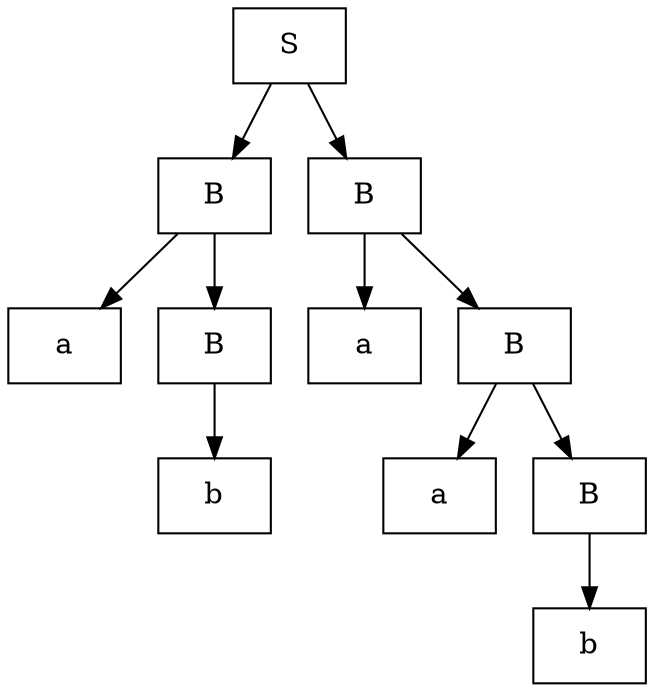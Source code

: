 digraph SyntaxTree {
	node [shape = box];
	1	[label = "S"];
	2	[label = "B"];
	3	[label = "B"];
	1	->	2;
	1	->	3;
	4	[label = "a"];
	5	[label = "B"];
	2	->	4;
	2	->	5;
	6	[label = "b"];
	5	->	6;
	7	[label = "a"];
	8	[label = "B"];
	3	->	7;
	3	->	8;
	9	[label = "a"];
	10	[label = "B"];
	8	->	9;
	8	->	10;
	11	[label = "b"];
	10	->	11;
}